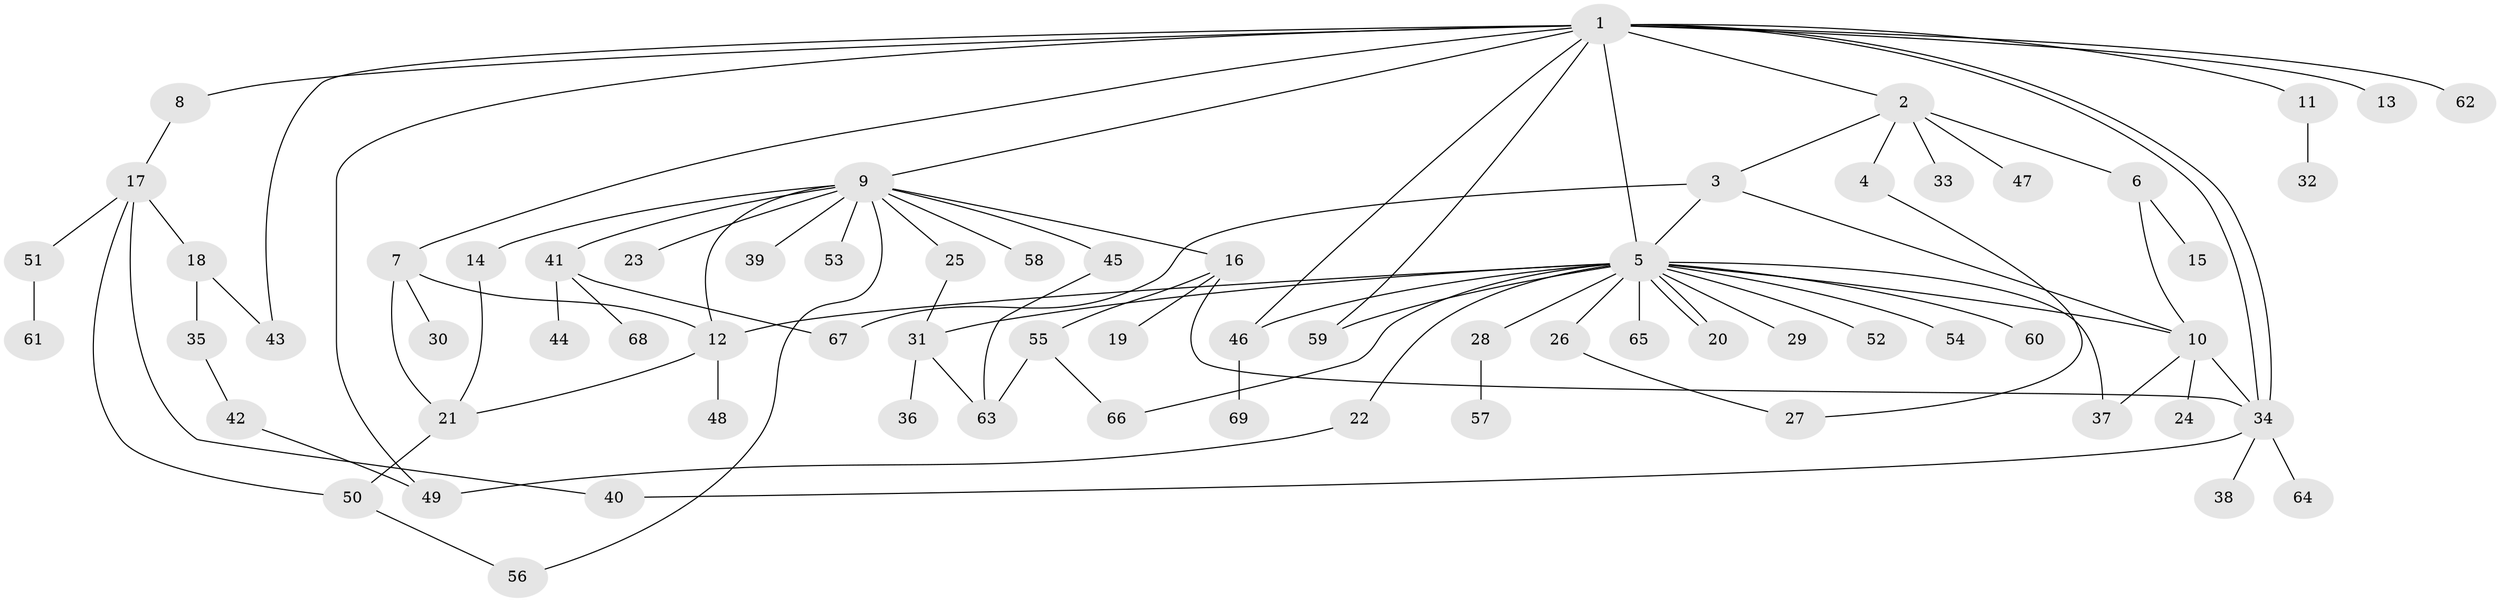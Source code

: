// Generated by graph-tools (version 1.1) at 2025/47/03/09/25 04:47:29]
// undirected, 69 vertices, 94 edges
graph export_dot {
graph [start="1"]
  node [color=gray90,style=filled];
  1;
  2;
  3;
  4;
  5;
  6;
  7;
  8;
  9;
  10;
  11;
  12;
  13;
  14;
  15;
  16;
  17;
  18;
  19;
  20;
  21;
  22;
  23;
  24;
  25;
  26;
  27;
  28;
  29;
  30;
  31;
  32;
  33;
  34;
  35;
  36;
  37;
  38;
  39;
  40;
  41;
  42;
  43;
  44;
  45;
  46;
  47;
  48;
  49;
  50;
  51;
  52;
  53;
  54;
  55;
  56;
  57;
  58;
  59;
  60;
  61;
  62;
  63;
  64;
  65;
  66;
  67;
  68;
  69;
  1 -- 2;
  1 -- 5;
  1 -- 7;
  1 -- 8;
  1 -- 9;
  1 -- 11;
  1 -- 13;
  1 -- 34;
  1 -- 34;
  1 -- 43;
  1 -- 46;
  1 -- 49;
  1 -- 59;
  1 -- 62;
  2 -- 3;
  2 -- 4;
  2 -- 6;
  2 -- 33;
  2 -- 47;
  3 -- 5;
  3 -- 10;
  3 -- 67;
  4 -- 27;
  5 -- 10;
  5 -- 12;
  5 -- 20;
  5 -- 20;
  5 -- 22;
  5 -- 26;
  5 -- 28;
  5 -- 29;
  5 -- 31;
  5 -- 37;
  5 -- 46;
  5 -- 52;
  5 -- 54;
  5 -- 59;
  5 -- 60;
  5 -- 65;
  5 -- 66;
  6 -- 10;
  6 -- 15;
  7 -- 12;
  7 -- 21;
  7 -- 30;
  8 -- 17;
  9 -- 12;
  9 -- 14;
  9 -- 16;
  9 -- 23;
  9 -- 25;
  9 -- 39;
  9 -- 41;
  9 -- 45;
  9 -- 53;
  9 -- 56;
  9 -- 58;
  10 -- 24;
  10 -- 34;
  10 -- 37;
  11 -- 32;
  12 -- 21;
  12 -- 48;
  14 -- 21;
  16 -- 19;
  16 -- 34;
  16 -- 55;
  17 -- 18;
  17 -- 40;
  17 -- 50;
  17 -- 51;
  18 -- 35;
  18 -- 43;
  21 -- 50;
  22 -- 49;
  25 -- 31;
  26 -- 27;
  28 -- 57;
  31 -- 36;
  31 -- 63;
  34 -- 38;
  34 -- 40;
  34 -- 64;
  35 -- 42;
  41 -- 44;
  41 -- 67;
  41 -- 68;
  42 -- 49;
  45 -- 63;
  46 -- 69;
  50 -- 56;
  51 -- 61;
  55 -- 63;
  55 -- 66;
}
